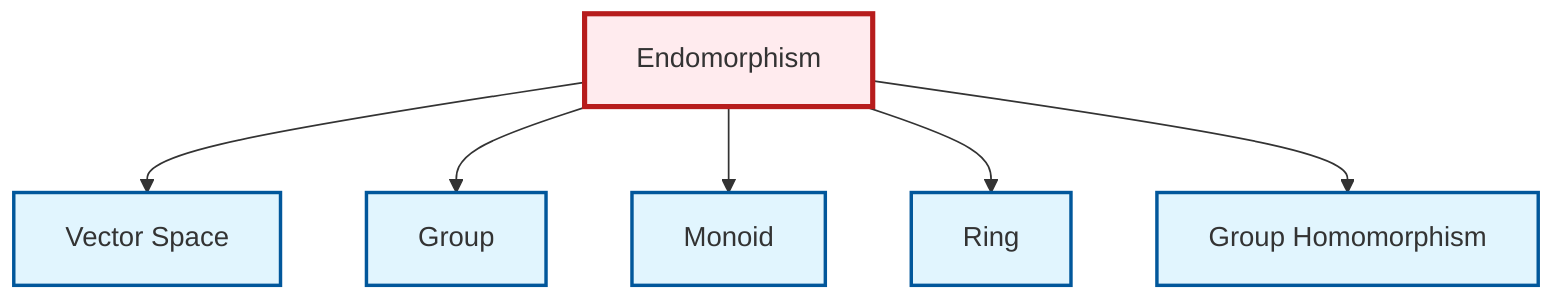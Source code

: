 graph TD
    classDef definition fill:#e1f5fe,stroke:#01579b,stroke-width:2px
    classDef theorem fill:#f3e5f5,stroke:#4a148c,stroke-width:2px
    classDef axiom fill:#fff3e0,stroke:#e65100,stroke-width:2px
    classDef example fill:#e8f5e9,stroke:#1b5e20,stroke-width:2px
    classDef current fill:#ffebee,stroke:#b71c1c,stroke-width:3px
    def-monoid["Monoid"]:::definition
    def-vector-space["Vector Space"]:::definition
    def-endomorphism["Endomorphism"]:::definition
    def-ring["Ring"]:::definition
    def-homomorphism["Group Homomorphism"]:::definition
    def-group["Group"]:::definition
    def-endomorphism --> def-vector-space
    def-endomorphism --> def-group
    def-endomorphism --> def-monoid
    def-endomorphism --> def-ring
    def-endomorphism --> def-homomorphism
    class def-endomorphism current